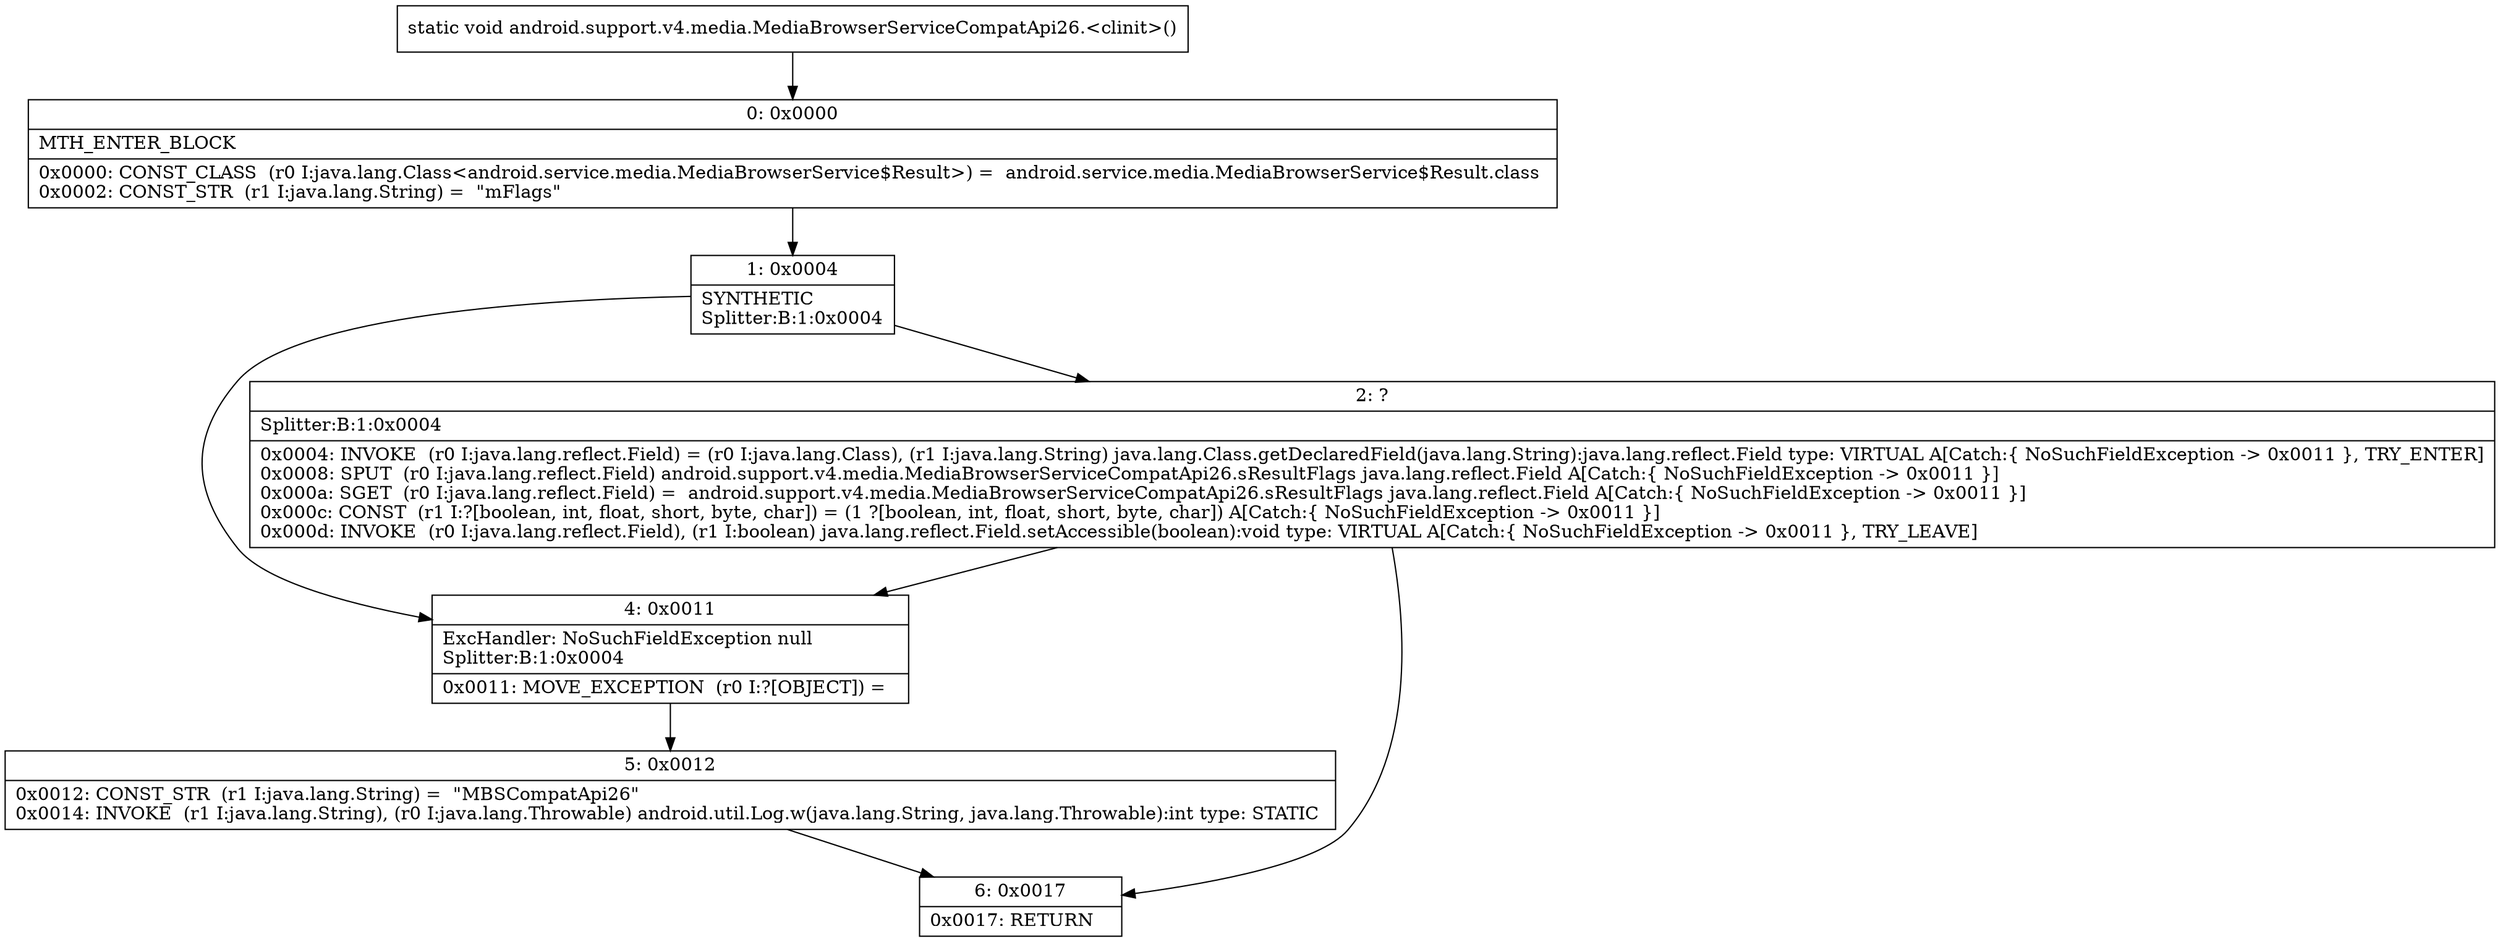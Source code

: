digraph "CFG forandroid.support.v4.media.MediaBrowserServiceCompatApi26.\<clinit\>()V" {
Node_0 [shape=record,label="{0\:\ 0x0000|MTH_ENTER_BLOCK\l|0x0000: CONST_CLASS  (r0 I:java.lang.Class\<android.service.media.MediaBrowserService$Result\>) =  android.service.media.MediaBrowserService$Result.class \l0x0002: CONST_STR  (r1 I:java.lang.String) =  \"mFlags\" \l}"];
Node_1 [shape=record,label="{1\:\ 0x0004|SYNTHETIC\lSplitter:B:1:0x0004\l}"];
Node_2 [shape=record,label="{2\:\ ?|Splitter:B:1:0x0004\l|0x0004: INVOKE  (r0 I:java.lang.reflect.Field) = (r0 I:java.lang.Class), (r1 I:java.lang.String) java.lang.Class.getDeclaredField(java.lang.String):java.lang.reflect.Field type: VIRTUAL A[Catch:\{ NoSuchFieldException \-\> 0x0011 \}, TRY_ENTER]\l0x0008: SPUT  (r0 I:java.lang.reflect.Field) android.support.v4.media.MediaBrowserServiceCompatApi26.sResultFlags java.lang.reflect.Field A[Catch:\{ NoSuchFieldException \-\> 0x0011 \}]\l0x000a: SGET  (r0 I:java.lang.reflect.Field) =  android.support.v4.media.MediaBrowserServiceCompatApi26.sResultFlags java.lang.reflect.Field A[Catch:\{ NoSuchFieldException \-\> 0x0011 \}]\l0x000c: CONST  (r1 I:?[boolean, int, float, short, byte, char]) = (1 ?[boolean, int, float, short, byte, char]) A[Catch:\{ NoSuchFieldException \-\> 0x0011 \}]\l0x000d: INVOKE  (r0 I:java.lang.reflect.Field), (r1 I:boolean) java.lang.reflect.Field.setAccessible(boolean):void type: VIRTUAL A[Catch:\{ NoSuchFieldException \-\> 0x0011 \}, TRY_LEAVE]\l}"];
Node_4 [shape=record,label="{4\:\ 0x0011|ExcHandler: NoSuchFieldException null\lSplitter:B:1:0x0004\l|0x0011: MOVE_EXCEPTION  (r0 I:?[OBJECT]) =  \l}"];
Node_5 [shape=record,label="{5\:\ 0x0012|0x0012: CONST_STR  (r1 I:java.lang.String) =  \"MBSCompatApi26\" \l0x0014: INVOKE  (r1 I:java.lang.String), (r0 I:java.lang.Throwable) android.util.Log.w(java.lang.String, java.lang.Throwable):int type: STATIC \l}"];
Node_6 [shape=record,label="{6\:\ 0x0017|0x0017: RETURN   \l}"];
MethodNode[shape=record,label="{static void android.support.v4.media.MediaBrowserServiceCompatApi26.\<clinit\>() }"];
MethodNode -> Node_0;
Node_0 -> Node_1;
Node_1 -> Node_2;
Node_1 -> Node_4;
Node_2 -> Node_4;
Node_2 -> Node_6;
Node_4 -> Node_5;
Node_5 -> Node_6;
}

